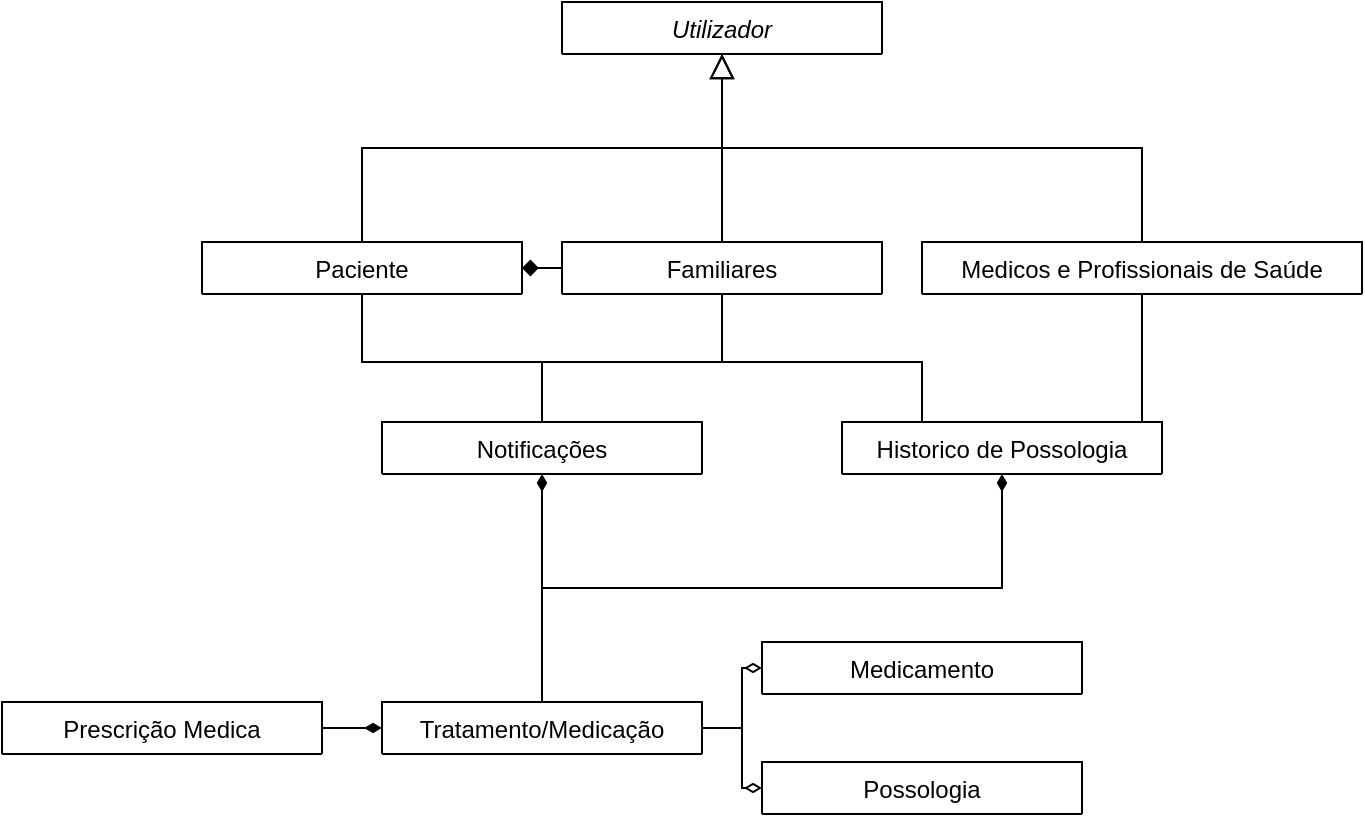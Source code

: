 <mxfile version="22.0.3" type="device">
  <diagram id="C5RBs43oDa-KdzZeNtuy" name="Page-1">
    <mxGraphModel dx="567" dy="331" grid="1" gridSize="10" guides="1" tooltips="1" connect="1" arrows="1" fold="1" page="1" pageScale="1" pageWidth="827" pageHeight="1169" math="0" shadow="0">
      <root>
        <mxCell id="WIyWlLk6GJQsqaUBKTNV-0" />
        <mxCell id="WIyWlLk6GJQsqaUBKTNV-1" parent="WIyWlLk6GJQsqaUBKTNV-0" />
        <mxCell id="zkfFHV4jXpPFQw0GAbJ--0" value="Utilizador" style="swimlane;fontStyle=2;align=center;verticalAlign=top;childLayout=stackLayout;horizontal=1;startSize=26;horizontalStack=0;resizeParent=1;resizeLast=0;collapsible=1;marginBottom=0;rounded=0;shadow=0;strokeWidth=1;" parent="WIyWlLk6GJQsqaUBKTNV-1" vertex="1" collapsed="1">
          <mxGeometry x="300" y="60" width="160" height="26" as="geometry">
            <mxRectangle x="230" y="60" width="160" height="108" as="alternateBounds" />
          </mxGeometry>
        </mxCell>
        <mxCell id="zkfFHV4jXpPFQw0GAbJ--6" value="Paciente" style="swimlane;fontStyle=0;align=center;verticalAlign=top;childLayout=stackLayout;horizontal=1;startSize=26;horizontalStack=0;resizeParent=1;resizeLast=0;collapsible=1;marginBottom=0;rounded=0;shadow=0;strokeWidth=1;" parent="WIyWlLk6GJQsqaUBKTNV-1" vertex="1" collapsed="1">
          <mxGeometry x="120" y="180" width="160" height="26" as="geometry">
            <mxRectangle x="50" y="180" width="160" height="138" as="alternateBounds" />
          </mxGeometry>
        </mxCell>
        <mxCell id="zkfFHV4jXpPFQw0GAbJ--12" value="" style="endArrow=block;endSize=10;endFill=0;shadow=0;strokeWidth=1;rounded=0;edgeStyle=elbowEdgeStyle;elbow=vertical;" parent="WIyWlLk6GJQsqaUBKTNV-1" source="zkfFHV4jXpPFQw0GAbJ--6" target="zkfFHV4jXpPFQw0GAbJ--0" edge="1">
          <mxGeometry width="160" relative="1" as="geometry">
            <mxPoint x="200" y="203" as="sourcePoint" />
            <mxPoint x="200" y="203" as="targetPoint" />
          </mxGeometry>
        </mxCell>
        <mxCell id="zkfFHV4jXpPFQw0GAbJ--16" value="" style="endArrow=block;endSize=10;endFill=0;shadow=0;strokeWidth=1;rounded=0;edgeStyle=elbowEdgeStyle;elbow=vertical;exitX=0.5;exitY=0;exitDx=0;exitDy=0;" parent="WIyWlLk6GJQsqaUBKTNV-1" source="zkfFHV4jXpPFQw0GAbJ--17" target="zkfFHV4jXpPFQw0GAbJ--0" edge="1">
          <mxGeometry width="160" relative="1" as="geometry">
            <mxPoint x="410" y="360" as="sourcePoint" />
            <mxPoint x="310" y="271" as="targetPoint" />
          </mxGeometry>
        </mxCell>
        <mxCell id="q4esZPijWs2z7j0-kALu-9" style="edgeStyle=orthogonalEdgeStyle;rounded=0;orthogonalLoop=1;jettySize=auto;html=1;exitX=0.5;exitY=1;exitDx=0;exitDy=0;entryX=0.5;entryY=0;entryDx=0;entryDy=0;endArrow=none;endFill=0;" parent="WIyWlLk6GJQsqaUBKTNV-1" source="zkfFHV4jXpPFQw0GAbJ--17" target="q4esZPijWs2z7j0-kALu-8" edge="1">
          <mxGeometry relative="1" as="geometry">
            <Array as="points">
              <mxPoint x="590" y="270" />
            </Array>
          </mxGeometry>
        </mxCell>
        <mxCell id="zkfFHV4jXpPFQw0GAbJ--17" value="Medicos e Profissionais de Saúde" style="swimlane;fontStyle=0;align=center;verticalAlign=top;childLayout=stackLayout;horizontal=1;startSize=26;horizontalStack=0;resizeParent=1;resizeLast=0;collapsible=1;marginBottom=0;rounded=0;shadow=0;strokeWidth=1;" parent="WIyWlLk6GJQsqaUBKTNV-1" vertex="1" collapsed="1">
          <mxGeometry x="480" y="180" width="220" height="26" as="geometry">
            <mxRectangle x="520" y="120" width="210" height="216" as="alternateBounds" />
          </mxGeometry>
        </mxCell>
        <mxCell id="q4esZPijWs2z7j0-kALu-3" style="edgeStyle=orthogonalEdgeStyle;rounded=0;orthogonalLoop=1;jettySize=auto;html=1;endArrow=none;endFill=0;" parent="WIyWlLk6GJQsqaUBKTNV-1" source="q4esZPijWs2z7j0-kALu-2" edge="1">
          <mxGeometry relative="1" as="geometry">
            <mxPoint x="380" y="100" as="targetPoint" />
          </mxGeometry>
        </mxCell>
        <mxCell id="ZlRtAEC4zDfNEVp78Qla-0" style="edgeStyle=orthogonalEdgeStyle;rounded=0;orthogonalLoop=1;jettySize=auto;html=1;exitX=0;exitY=0.5;exitDx=0;exitDy=0;entryX=1;entryY=0.5;entryDx=0;entryDy=0;endArrow=diamond;endFill=1;" edge="1" parent="WIyWlLk6GJQsqaUBKTNV-1" source="q4esZPijWs2z7j0-kALu-2" target="zkfFHV4jXpPFQw0GAbJ--6">
          <mxGeometry relative="1" as="geometry" />
        </mxCell>
        <mxCell id="q4esZPijWs2z7j0-kALu-2" value="Familiares" style="swimlane;fontStyle=0;align=center;verticalAlign=top;childLayout=stackLayout;horizontal=1;startSize=26;horizontalStack=0;resizeParent=1;resizeLast=0;collapsible=1;marginBottom=0;rounded=0;shadow=0;strokeWidth=1;" parent="WIyWlLk6GJQsqaUBKTNV-1" vertex="1" collapsed="1">
          <mxGeometry x="300" y="180" width="160" height="26" as="geometry">
            <mxRectangle x="310" y="180" width="160" height="138" as="alternateBounds" />
          </mxGeometry>
        </mxCell>
        <mxCell id="q4esZPijWs2z7j0-kALu-4" value="Notificações" style="swimlane;fontStyle=0;align=center;verticalAlign=top;childLayout=stackLayout;horizontal=1;startSize=26;horizontalStack=0;resizeParent=1;resizeLast=0;collapsible=1;marginBottom=0;rounded=0;shadow=0;strokeWidth=1;" parent="WIyWlLk6GJQsqaUBKTNV-1" vertex="1" collapsed="1">
          <mxGeometry x="210" y="270" width="160" height="26" as="geometry">
            <mxRectangle x="50" y="180" width="160" height="138" as="alternateBounds" />
          </mxGeometry>
        </mxCell>
        <mxCell id="q4esZPijWs2z7j0-kALu-5" style="edgeStyle=orthogonalEdgeStyle;rounded=0;orthogonalLoop=1;jettySize=auto;html=1;exitX=0.5;exitY=1;exitDx=0;exitDy=0;entryX=0.5;entryY=0;entryDx=0;entryDy=0;endArrow=none;endFill=0;startArrow=none;startFill=0;" parent="WIyWlLk6GJQsqaUBKTNV-1" source="zkfFHV4jXpPFQw0GAbJ--6" target="q4esZPijWs2z7j0-kALu-4" edge="1">
          <mxGeometry relative="1" as="geometry">
            <Array as="points">
              <mxPoint x="200" y="240" />
              <mxPoint x="290" y="240" />
            </Array>
          </mxGeometry>
        </mxCell>
        <mxCell id="q4esZPijWs2z7j0-kALu-7" style="edgeStyle=orthogonalEdgeStyle;rounded=0;orthogonalLoop=1;jettySize=auto;html=1;exitX=0.5;exitY=1;exitDx=0;exitDy=0;endArrow=none;endFill=0;" parent="WIyWlLk6GJQsqaUBKTNV-1" source="q4esZPijWs2z7j0-kALu-2" edge="1">
          <mxGeometry relative="1" as="geometry">
            <mxPoint x="290" y="270" as="targetPoint" />
            <Array as="points">
              <mxPoint x="380" y="240" />
              <mxPoint x="290" y="240" />
            </Array>
          </mxGeometry>
        </mxCell>
        <mxCell id="q4esZPijWs2z7j0-kALu-8" value="Historico de Possologia" style="swimlane;fontStyle=0;align=center;verticalAlign=top;childLayout=stackLayout;horizontal=1;startSize=26;horizontalStack=0;resizeParent=1;resizeLast=0;collapsible=1;marginBottom=0;rounded=0;shadow=0;strokeWidth=1;" parent="WIyWlLk6GJQsqaUBKTNV-1" vertex="1" collapsed="1">
          <mxGeometry x="440" y="270" width="160" height="26" as="geometry">
            <mxRectangle x="50" y="180" width="160" height="138" as="alternateBounds" />
          </mxGeometry>
        </mxCell>
        <mxCell id="q4esZPijWs2z7j0-kALu-11" style="edgeStyle=orthogonalEdgeStyle;rounded=0;orthogonalLoop=1;jettySize=auto;html=1;endArrow=none;endFill=0;exitX=0.25;exitY=0;exitDx=0;exitDy=0;startArrow=none;startFill=0;" parent="WIyWlLk6GJQsqaUBKTNV-1" source="q4esZPijWs2z7j0-kALu-8" edge="1">
          <mxGeometry relative="1" as="geometry">
            <mxPoint x="480" y="230" as="sourcePoint" />
            <mxPoint x="380" y="240" as="targetPoint" />
            <Array as="points">
              <mxPoint x="480" y="240" />
            </Array>
          </mxGeometry>
        </mxCell>
        <mxCell id="q4esZPijWs2z7j0-kALu-15" style="edgeStyle=orthogonalEdgeStyle;rounded=0;orthogonalLoop=1;jettySize=auto;html=1;exitX=1;exitY=0.5;exitDx=0;exitDy=0;entryX=0;entryY=0.5;entryDx=0;entryDy=0;endArrow=diamondThin;endFill=1;" parent="WIyWlLk6GJQsqaUBKTNV-1" source="q4esZPijWs2z7j0-kALu-12" target="q4esZPijWs2z7j0-kALu-13" edge="1">
          <mxGeometry relative="1" as="geometry" />
        </mxCell>
        <mxCell id="q4esZPijWs2z7j0-kALu-12" value="Prescrição Medica" style="swimlane;fontStyle=0;align=center;verticalAlign=top;childLayout=stackLayout;horizontal=1;startSize=26;horizontalStack=0;resizeParent=1;resizeLast=0;collapsible=1;marginBottom=0;rounded=0;shadow=0;strokeWidth=1;" parent="WIyWlLk6GJQsqaUBKTNV-1" vertex="1" collapsed="1">
          <mxGeometry x="20" y="410" width="160" height="26" as="geometry">
            <mxRectangle x="50" y="180" width="160" height="138" as="alternateBounds" />
          </mxGeometry>
        </mxCell>
        <mxCell id="q4esZPijWs2z7j0-kALu-16" style="edgeStyle=orthogonalEdgeStyle;rounded=0;orthogonalLoop=1;jettySize=auto;html=1;exitX=0.5;exitY=0;exitDx=0;exitDy=0;entryX=0.5;entryY=1;entryDx=0;entryDy=0;endArrow=diamondThin;endFill=1;startSize=6;" parent="WIyWlLk6GJQsqaUBKTNV-1" source="q4esZPijWs2z7j0-kALu-13" target="q4esZPijWs2z7j0-kALu-4" edge="1">
          <mxGeometry relative="1" as="geometry" />
        </mxCell>
        <mxCell id="q4esZPijWs2z7j0-kALu-19" style="edgeStyle=orthogonalEdgeStyle;rounded=0;orthogonalLoop=1;jettySize=auto;html=1;exitX=1;exitY=0.5;exitDx=0;exitDy=0;entryX=0;entryY=0.5;entryDx=0;entryDy=0;endArrow=diamondThin;endFill=0;" parent="WIyWlLk6GJQsqaUBKTNV-1" source="q4esZPijWs2z7j0-kALu-13" target="q4esZPijWs2z7j0-kALu-17" edge="1">
          <mxGeometry relative="1" as="geometry" />
        </mxCell>
        <mxCell id="q4esZPijWs2z7j0-kALu-20" style="edgeStyle=orthogonalEdgeStyle;rounded=0;orthogonalLoop=1;jettySize=auto;html=1;exitX=1;exitY=0.5;exitDx=0;exitDy=0;entryX=0;entryY=0.5;entryDx=0;entryDy=0;endArrow=diamondThin;endFill=0;" parent="WIyWlLk6GJQsqaUBKTNV-1" source="q4esZPijWs2z7j0-kALu-13" target="q4esZPijWs2z7j0-kALu-18" edge="1">
          <mxGeometry relative="1" as="geometry" />
        </mxCell>
        <mxCell id="ZlRtAEC4zDfNEVp78Qla-3" style="edgeStyle=orthogonalEdgeStyle;rounded=0;orthogonalLoop=1;jettySize=auto;html=1;exitX=0.5;exitY=0;exitDx=0;exitDy=0;entryX=0.5;entryY=1;entryDx=0;entryDy=0;endArrow=diamondThin;endFill=1;" edge="1" parent="WIyWlLk6GJQsqaUBKTNV-1" source="q4esZPijWs2z7j0-kALu-13" target="q4esZPijWs2z7j0-kALu-8">
          <mxGeometry relative="1" as="geometry" />
        </mxCell>
        <mxCell id="q4esZPijWs2z7j0-kALu-13" value="Tratamento/Medicação" style="swimlane;fontStyle=0;align=center;verticalAlign=top;childLayout=stackLayout;horizontal=1;startSize=26;horizontalStack=0;resizeParent=1;resizeLast=0;collapsible=1;marginBottom=0;rounded=0;shadow=0;strokeWidth=1;" parent="WIyWlLk6GJQsqaUBKTNV-1" vertex="1" collapsed="1">
          <mxGeometry x="210" y="410" width="160" height="26" as="geometry">
            <mxRectangle x="50" y="180" width="160" height="138" as="alternateBounds" />
          </mxGeometry>
        </mxCell>
        <mxCell id="q4esZPijWs2z7j0-kALu-17" value="Possologia" style="swimlane;fontStyle=0;align=center;verticalAlign=top;childLayout=stackLayout;horizontal=1;startSize=26;horizontalStack=0;resizeParent=1;resizeLast=0;collapsible=1;marginBottom=0;rounded=0;shadow=0;strokeWidth=1;" parent="WIyWlLk6GJQsqaUBKTNV-1" vertex="1" collapsed="1">
          <mxGeometry x="400" y="440" width="160" height="26" as="geometry">
            <mxRectangle x="50" y="180" width="160" height="138" as="alternateBounds" />
          </mxGeometry>
        </mxCell>
        <mxCell id="q4esZPijWs2z7j0-kALu-18" value="Medicamento" style="swimlane;fontStyle=0;align=center;verticalAlign=top;childLayout=stackLayout;horizontal=1;startSize=26;horizontalStack=0;resizeParent=1;resizeLast=0;collapsible=1;marginBottom=0;rounded=0;shadow=0;strokeWidth=1;" parent="WIyWlLk6GJQsqaUBKTNV-1" vertex="1" collapsed="1">
          <mxGeometry x="400" y="380" width="160" height="26" as="geometry">
            <mxRectangle x="50" y="180" width="160" height="138" as="alternateBounds" />
          </mxGeometry>
        </mxCell>
      </root>
    </mxGraphModel>
  </diagram>
</mxfile>
